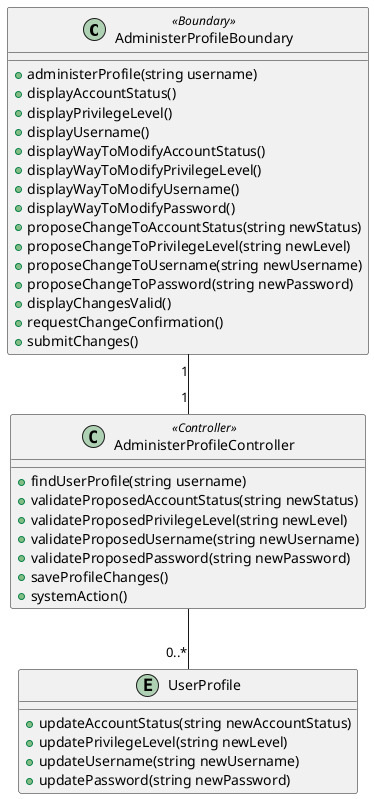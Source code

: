 @startuml

class AdministerProfileBoundary <<Boundary>> {
    + administerProfile(string username)
    + displayAccountStatus()
    + displayPrivilegeLevel()
    + displayUsername()
    + displayWayToModifyAccountStatus()
    + displayWayToModifyPrivilegeLevel()
    + displayWayToModifyUsername()
    + displayWayToModifyPassword()
    + proposeChangeToAccountStatus(string newStatus)
    + proposeChangeToPrivilegeLevel(string newLevel)
    + proposeChangeToUsername(string newUsername)
    + proposeChangeToPassword(string newPassword)
    + displayChangesValid()
    + requestChangeConfirmation()
    + submitChanges()
}

class AdministerProfileController <<Controller>> {
    + findUserProfile(string username)
    + validateProposedAccountStatus(string newStatus)
    + validateProposedPrivilegeLevel(string newLevel)
    + validateProposedUsername(string newUsername)
    + validateProposedPassword(string newPassword)
    + saveProfileChanges()
    + systemAction()
}

entity UserProfile {
    + updateAccountStatus(string newAccountStatus)
    + updatePrivilegeLevel(string newLevel)
    + updateUsername(string newUsername)
    + updatePassword(string newPassword)
}

AdministerProfileBoundary "1" -- "1" AdministerProfileController
AdministerProfileController -- "0..*" UserProfile

@enduml